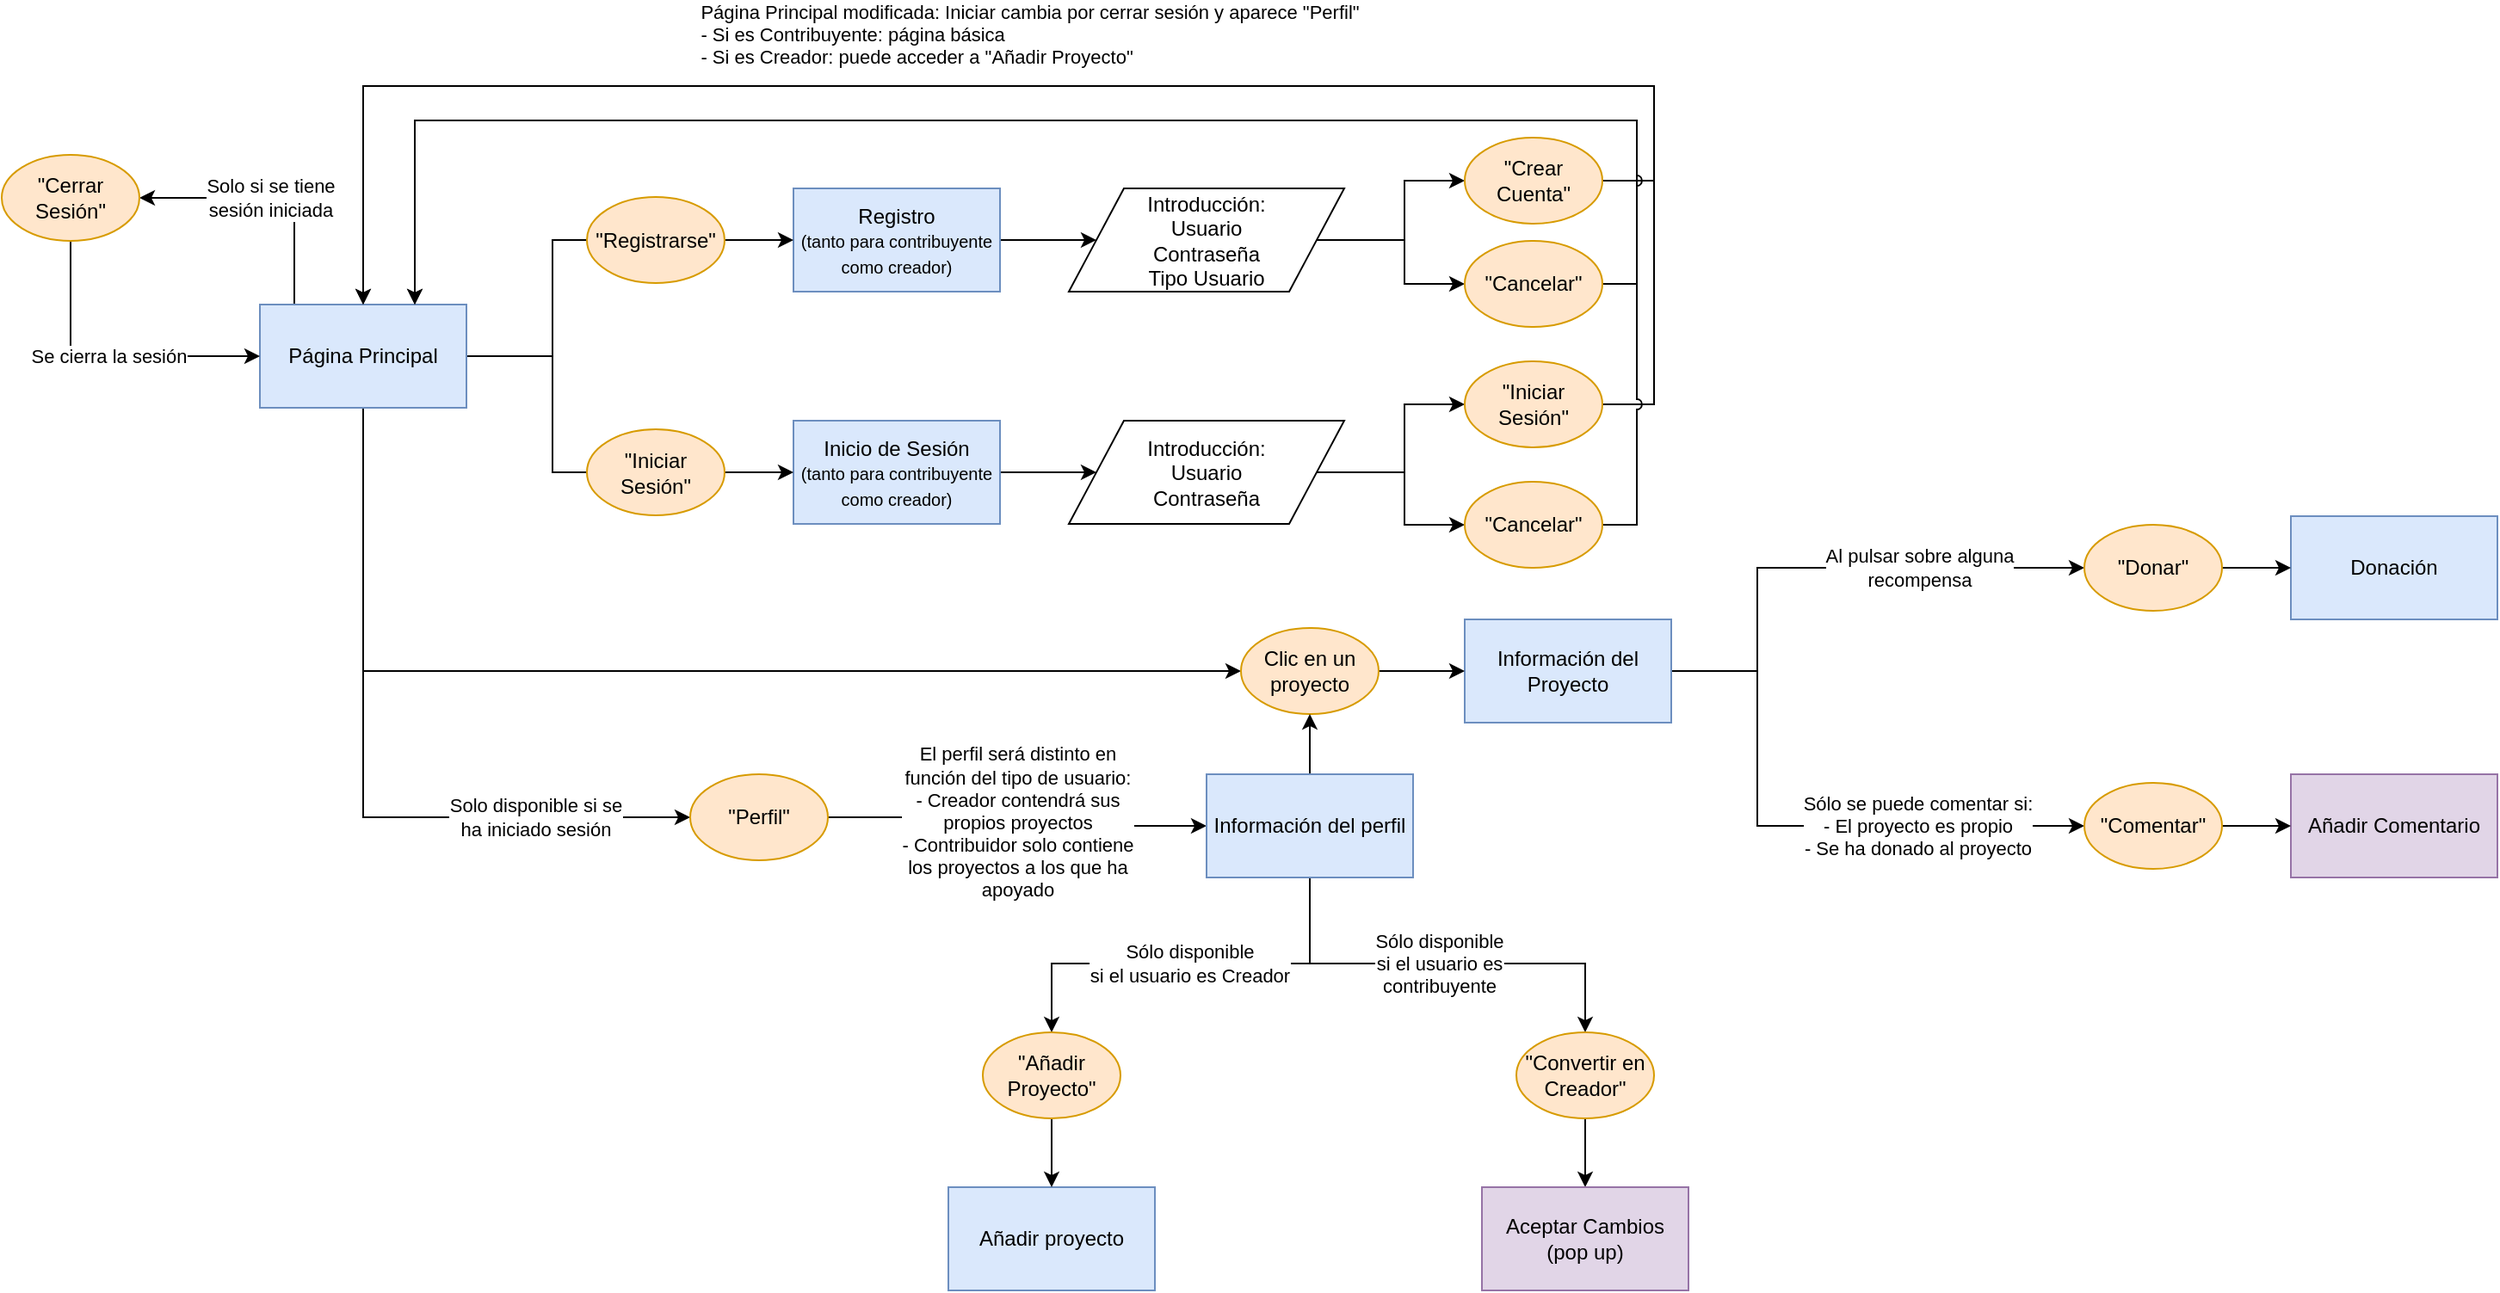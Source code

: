 <mxfile version="12.6.5" type="device"><diagram id="LyRMlXAuwi5BrmJM246L" name="Page-1"><mxGraphModel dx="1205" dy="571" grid="1" gridSize="10" guides="1" tooltips="1" connect="1" arrows="1" fold="1" page="1" pageScale="1" pageWidth="1169" pageHeight="827" math="0" shadow="0"><root><mxCell id="0"/><mxCell id="1" parent="0"/><mxCell id="rYErLndgnH2MM_iDeiRT-12" style="edgeStyle=orthogonalEdgeStyle;rounded=0;orthogonalLoop=1;jettySize=auto;html=1;entryX=1;entryY=0.5;entryDx=0;entryDy=0;" parent="1" source="rYErLndgnH2MM_iDeiRT-1" target="rYErLndgnH2MM_iDeiRT-10" edge="1"><mxGeometry relative="1" as="geometry"><Array as="points"><mxPoint x="390" y="257"/><mxPoint x="390" y="190"/></Array></mxGeometry></mxCell><mxCell id="rYErLndgnH2MM_iDeiRT-13" style="edgeStyle=orthogonalEdgeStyle;rounded=0;orthogonalLoop=1;jettySize=auto;html=1;entryX=1;entryY=0.5;entryDx=0;entryDy=0;" parent="1" source="rYErLndgnH2MM_iDeiRT-1" target="rYErLndgnH2MM_iDeiRT-9" edge="1"><mxGeometry relative="1" as="geometry"><Array as="points"><mxPoint x="390" y="257"/><mxPoint x="390" y="325"/></Array></mxGeometry></mxCell><mxCell id="rYErLndgnH2MM_iDeiRT-34" style="edgeStyle=orthogonalEdgeStyle;rounded=0;orthogonalLoop=1;jettySize=auto;html=1;entryX=0;entryY=0.5;entryDx=0;entryDy=0;" parent="1" source="rYErLndgnH2MM_iDeiRT-1" target="rYErLndgnH2MM_iDeiRT-33" edge="1"><mxGeometry relative="1" as="geometry"><Array as="points"><mxPoint x="280" y="440"/></Array></mxGeometry></mxCell><mxCell id="rYErLndgnH2MM_iDeiRT-39" value="Solo si se tiene&lt;br&gt;sesión iniciada" style="edgeStyle=orthogonalEdgeStyle;rounded=0;orthogonalLoop=1;jettySize=auto;html=1;entryX=1;entryY=0.5;entryDx=0;entryDy=0;" parent="1" source="rYErLndgnH2MM_iDeiRT-1" target="rYErLndgnH2MM_iDeiRT-38" edge="1"><mxGeometry relative="1" as="geometry"><Array as="points"><mxPoint x="240" y="165"/></Array></mxGeometry></mxCell><mxCell id="rYErLndgnH2MM_iDeiRT-42" value="Solo disponible si se&lt;br&gt;ha iniciado sesión" style="edgeStyle=orthogonalEdgeStyle;rounded=0;orthogonalLoop=1;jettySize=auto;html=1;entryX=0;entryY=0.5;entryDx=0;entryDy=0;" parent="1" source="rYErLndgnH2MM_iDeiRT-1" target="rYErLndgnH2MM_iDeiRT-41" edge="1"><mxGeometry x="0.579" relative="1" as="geometry"><Array as="points"><mxPoint x="280" y="525"/></Array><mxPoint as="offset"/></mxGeometry></mxCell><mxCell id="rYErLndgnH2MM_iDeiRT-1" value="Página Principal" style="rounded=0;whiteSpace=wrap;html=1;fillColor=#dae8fc;strokeColor=#6c8ebf;" parent="1" vertex="1"><mxGeometry x="220" y="227" width="120" height="60" as="geometry"/></mxCell><mxCell id="rYErLndgnH2MM_iDeiRT-26" style="edgeStyle=orthogonalEdgeStyle;rounded=0;orthogonalLoop=1;jettySize=auto;html=1;entryX=0;entryY=0.5;entryDx=0;entryDy=0;" parent="1" source="rYErLndgnH2MM_iDeiRT-2" target="rYErLndgnH2MM_iDeiRT-25" edge="1"><mxGeometry relative="1" as="geometry"/></mxCell><mxCell id="rYErLndgnH2MM_iDeiRT-2" value="Inicio de Sesión&lt;br&gt;&lt;span style=&quot;font-size: 10px&quot;&gt;(tanto para contribuyente como creador)&lt;/span&gt;" style="rounded=0;whiteSpace=wrap;html=1;fillColor=#dae8fc;strokeColor=#6c8ebf;" parent="1" vertex="1"><mxGeometry x="530" y="294.5" width="120" height="60" as="geometry"/></mxCell><mxCell id="rYErLndgnH2MM_iDeiRT-3" value="Añadir proyecto" style="rounded=0;whiteSpace=wrap;html=1;fillColor=#dae8fc;strokeColor=#6c8ebf;" parent="1" vertex="1"><mxGeometry x="620" y="740" width="120" height="60" as="geometry"/></mxCell><mxCell id="DrUfShEkg3lK9c2ILYF6-10" value="Al pulsar sobre alguna&lt;br&gt;recompensa" style="edgeStyle=orthogonalEdgeStyle;rounded=0;orthogonalLoop=1;jettySize=auto;html=1;entryX=0;entryY=0.5;entryDx=0;entryDy=0;" edge="1" parent="1" source="rYErLndgnH2MM_iDeiRT-4" target="DrUfShEkg3lK9c2ILYF6-9"><mxGeometry x="0.355" relative="1" as="geometry"><Array as="points"><mxPoint x="1090" y="440"/><mxPoint x="1090" y="380"/></Array><mxPoint as="offset"/></mxGeometry></mxCell><mxCell id="DrUfShEkg3lK9c2ILYF6-15" value="Sólo se puede comentar si:&lt;br&gt;- El proyecto es propio&lt;br&gt;- Se ha donado al proyecto" style="edgeStyle=orthogonalEdgeStyle;rounded=0;orthogonalLoop=1;jettySize=auto;html=1;entryX=0;entryY=0.5;entryDx=0;entryDy=0;" edge="1" parent="1" source="rYErLndgnH2MM_iDeiRT-4" target="DrUfShEkg3lK9c2ILYF6-14"><mxGeometry x="0.412" relative="1" as="geometry"><Array as="points"><mxPoint x="1090" y="440"/><mxPoint x="1090" y="530"/></Array><mxPoint as="offset"/></mxGeometry></mxCell><mxCell id="rYErLndgnH2MM_iDeiRT-4" value="Información del Proyecto" style="rounded=0;whiteSpace=wrap;html=1;fillColor=#dae8fc;strokeColor=#6c8ebf;" parent="1" vertex="1"><mxGeometry x="920.0" y="410" width="120" height="60" as="geometry"/></mxCell><mxCell id="rYErLndgnH2MM_iDeiRT-5" value="Donación" style="rounded=0;whiteSpace=wrap;html=1;fillColor=#dae8fc;strokeColor=#6c8ebf;" parent="1" vertex="1"><mxGeometry x="1400" y="350" width="120" height="60" as="geometry"/></mxCell><mxCell id="rYErLndgnH2MM_iDeiRT-18" style="edgeStyle=orthogonalEdgeStyle;rounded=0;orthogonalLoop=1;jettySize=auto;html=1;entryX=0;entryY=0.5;entryDx=0;entryDy=0;" parent="1" source="rYErLndgnH2MM_iDeiRT-6" target="rYErLndgnH2MM_iDeiRT-17" edge="1"><mxGeometry relative="1" as="geometry"/></mxCell><mxCell id="rYErLndgnH2MM_iDeiRT-6" value="Registro &lt;br&gt;&lt;font style=&quot;font-size: 10px&quot;&gt;(tanto para contribuyente como creador)&lt;/font&gt;" style="rounded=0;whiteSpace=wrap;html=1;fillColor=#dae8fc;strokeColor=#6c8ebf;" parent="1" vertex="1"><mxGeometry x="530" y="159.5" width="120" height="60" as="geometry"/></mxCell><mxCell id="rYErLndgnH2MM_iDeiRT-14" style="edgeStyle=orthogonalEdgeStyle;rounded=0;orthogonalLoop=1;jettySize=auto;html=1;entryX=0;entryY=0.5;entryDx=0;entryDy=0;" parent="1" source="rYErLndgnH2MM_iDeiRT-9" target="rYErLndgnH2MM_iDeiRT-2" edge="1"><mxGeometry relative="1" as="geometry"><Array as="points"/></mxGeometry></mxCell><mxCell id="rYErLndgnH2MM_iDeiRT-9" value="&quot;Iniciar Sesión&quot;" style="ellipse;whiteSpace=wrap;html=1;fillColor=#ffe6cc;strokeColor=#d79b00;" parent="1" vertex="1"><mxGeometry x="410" y="299.5" width="80" height="50" as="geometry"/></mxCell><mxCell id="rYErLndgnH2MM_iDeiRT-15" style="edgeStyle=orthogonalEdgeStyle;rounded=0;orthogonalLoop=1;jettySize=auto;html=1;" parent="1" source="rYErLndgnH2MM_iDeiRT-10" target="rYErLndgnH2MM_iDeiRT-6" edge="1"><mxGeometry relative="1" as="geometry"/></mxCell><mxCell id="rYErLndgnH2MM_iDeiRT-10" value="&quot;Registrarse&quot;" style="ellipse;whiteSpace=wrap;html=1;fillColor=#ffe6cc;strokeColor=#d79b00;" parent="1" vertex="1"><mxGeometry x="410" y="164.5" width="80" height="50" as="geometry"/></mxCell><mxCell id="rYErLndgnH2MM_iDeiRT-20" style="edgeStyle=orthogonalEdgeStyle;rounded=0;orthogonalLoop=1;jettySize=auto;html=1;entryX=0;entryY=0.5;entryDx=0;entryDy=0;" parent="1" source="rYErLndgnH2MM_iDeiRT-17" target="rYErLndgnH2MM_iDeiRT-19" edge="1"><mxGeometry relative="1" as="geometry"/></mxCell><mxCell id="rYErLndgnH2MM_iDeiRT-22" style="edgeStyle=orthogonalEdgeStyle;rounded=0;orthogonalLoop=1;jettySize=auto;html=1;entryX=0;entryY=0.5;entryDx=0;entryDy=0;" parent="1" source="rYErLndgnH2MM_iDeiRT-17" target="rYErLndgnH2MM_iDeiRT-21" edge="1"><mxGeometry relative="1" as="geometry"/></mxCell><mxCell id="rYErLndgnH2MM_iDeiRT-17" value="Introducción:&lt;br&gt;Usuario&lt;br&gt;Contraseña&lt;br&gt;Tipo Usuario" style="shape=parallelogram;perimeter=parallelogramPerimeter;whiteSpace=wrap;html=1;" parent="1" vertex="1"><mxGeometry x="690" y="159.5" width="160" height="60" as="geometry"/></mxCell><mxCell id="rYErLndgnH2MM_iDeiRT-23" style="edgeStyle=orthogonalEdgeStyle;rounded=0;orthogonalLoop=1;jettySize=auto;html=1;entryX=0.5;entryY=0;entryDx=0;entryDy=0;" parent="1" source="rYErLndgnH2MM_iDeiRT-19" target="rYErLndgnH2MM_iDeiRT-1" edge="1"><mxGeometry relative="1" as="geometry"><Array as="points"><mxPoint x="1030" y="155"/><mxPoint x="1030" y="100"/><mxPoint x="280" y="100"/></Array></mxGeometry></mxCell><mxCell id="rYErLndgnH2MM_iDeiRT-19" value="&quot;Crear Cuenta&quot;" style="ellipse;whiteSpace=wrap;html=1;fillColor=#ffe6cc;strokeColor=#d79b00;" parent="1" vertex="1"><mxGeometry x="920" y="130" width="80" height="50" as="geometry"/></mxCell><mxCell id="rYErLndgnH2MM_iDeiRT-24" style="edgeStyle=orthogonalEdgeStyle;rounded=0;orthogonalLoop=1;jettySize=auto;html=1;" parent="1" source="rYErLndgnH2MM_iDeiRT-21" edge="1"><mxGeometry relative="1" as="geometry"><mxPoint x="310" y="227" as="targetPoint"/><Array as="points"><mxPoint x="1020" y="215"/><mxPoint x="1020" y="120"/><mxPoint x="310" y="120"/><mxPoint x="310" y="227"/></Array></mxGeometry></mxCell><mxCell id="rYErLndgnH2MM_iDeiRT-21" value="&quot;Cancelar&quot;" style="ellipse;whiteSpace=wrap;html=1;fillColor=#ffe6cc;strokeColor=#d79b00;" parent="1" vertex="1"><mxGeometry x="920" y="190" width="80" height="50" as="geometry"/></mxCell><mxCell id="rYErLndgnH2MM_iDeiRT-28" style="edgeStyle=orthogonalEdgeStyle;rounded=0;orthogonalLoop=1;jettySize=auto;html=1;entryX=0;entryY=0.5;entryDx=0;entryDy=0;" parent="1" source="rYErLndgnH2MM_iDeiRT-25" target="rYErLndgnH2MM_iDeiRT-27" edge="1"><mxGeometry relative="1" as="geometry"/></mxCell><mxCell id="rYErLndgnH2MM_iDeiRT-30" style="edgeStyle=orthogonalEdgeStyle;rounded=0;orthogonalLoop=1;jettySize=auto;html=1;entryX=0;entryY=0.5;entryDx=0;entryDy=0;" parent="1" source="rYErLndgnH2MM_iDeiRT-25" target="rYErLndgnH2MM_iDeiRT-29" edge="1"><mxGeometry relative="1" as="geometry"/></mxCell><mxCell id="rYErLndgnH2MM_iDeiRT-25" value="Introducción:&lt;br&gt;Usuario&lt;br&gt;Contraseña" style="shape=parallelogram;perimeter=parallelogramPerimeter;whiteSpace=wrap;html=1;" parent="1" vertex="1"><mxGeometry x="690" y="294.5" width="160" height="60" as="geometry"/></mxCell><mxCell id="rYErLndgnH2MM_iDeiRT-31" style="edgeStyle=orthogonalEdgeStyle;rounded=0;orthogonalLoop=1;jettySize=auto;html=1;entryX=0.5;entryY=0;entryDx=0;entryDy=0;" parent="1" source="rYErLndgnH2MM_iDeiRT-27" target="rYErLndgnH2MM_iDeiRT-1" edge="1"><mxGeometry relative="1" as="geometry"><Array as="points"><mxPoint x="1030" y="285"/><mxPoint x="1030" y="100"/><mxPoint x="280" y="100"/></Array></mxGeometry></mxCell><mxCell id="rYErLndgnH2MM_iDeiRT-27" value="&quot;Iniciar Sesión&quot;" style="ellipse;whiteSpace=wrap;html=1;fillColor=#ffe6cc;strokeColor=#d79b00;" parent="1" vertex="1"><mxGeometry x="920" y="260" width="80" height="50" as="geometry"/></mxCell><mxCell id="rYErLndgnH2MM_iDeiRT-32" value="&lt;div style=&quot;text-align: left&quot;&gt;Página Principal modificada: Iniciar cambia por cerrar sesión y aparece &quot;Perfil&quot;&lt;/div&gt;&lt;div style=&quot;text-align: left&quot;&gt;- Si es Contribuyente: página básica&lt;/div&gt;&lt;div style=&quot;text-align: left&quot;&gt;- Si es Creador: puede acceder a &quot;Añadir Proyecto&quot;&lt;/div&gt;" style="edgeStyle=orthogonalEdgeStyle;rounded=0;orthogonalLoop=1;jettySize=auto;html=1;entryX=0.75;entryY=0;entryDx=0;entryDy=0;jumpStyle=arc;" parent="1" source="rYErLndgnH2MM_iDeiRT-29" target="rYErLndgnH2MM_iDeiRT-1" edge="1"><mxGeometry x="0.134" y="-50" relative="1" as="geometry"><Array as="points"><mxPoint x="1020" y="355"/><mxPoint x="1020" y="120"/><mxPoint x="310" y="120"/></Array><mxPoint as="offset"/></mxGeometry></mxCell><mxCell id="rYErLndgnH2MM_iDeiRT-29" value="&quot;Cancelar&quot;" style="ellipse;whiteSpace=wrap;html=1;fillColor=#ffe6cc;strokeColor=#d79b00;" parent="1" vertex="1"><mxGeometry x="920" y="330" width="80" height="50" as="geometry"/></mxCell><mxCell id="rYErLndgnH2MM_iDeiRT-37" style="edgeStyle=orthogonalEdgeStyle;rounded=0;orthogonalLoop=1;jettySize=auto;html=1;entryX=0;entryY=0.5;entryDx=0;entryDy=0;" parent="1" source="rYErLndgnH2MM_iDeiRT-33" target="rYErLndgnH2MM_iDeiRT-4" edge="1"><mxGeometry relative="1" as="geometry"/></mxCell><mxCell id="rYErLndgnH2MM_iDeiRT-33" value="Clic en un proyecto" style="ellipse;whiteSpace=wrap;html=1;fillColor=#ffe6cc;strokeColor=#d79b00;" parent="1" vertex="1"><mxGeometry x="790" y="415" width="80" height="50" as="geometry"/></mxCell><mxCell id="rYErLndgnH2MM_iDeiRT-40" value="Se cierra la sesión" style="edgeStyle=orthogonalEdgeStyle;rounded=0;orthogonalLoop=1;jettySize=auto;html=1;entryX=0;entryY=0.5;entryDx=0;entryDy=0;" parent="1" source="rYErLndgnH2MM_iDeiRT-38" target="rYErLndgnH2MM_iDeiRT-1" edge="1"><mxGeometry relative="1" as="geometry"><Array as="points"><mxPoint x="110" y="257"/></Array></mxGeometry></mxCell><mxCell id="rYErLndgnH2MM_iDeiRT-38" value="&quot;Cerrar Sesión&quot;" style="ellipse;whiteSpace=wrap;html=1;fillColor=#ffe6cc;strokeColor=#d79b00;" parent="1" vertex="1"><mxGeometry x="70" y="140" width="80" height="50" as="geometry"/></mxCell><mxCell id="rYErLndgnH2MM_iDeiRT-44" value="El perfil será distinto en&lt;br&gt;función del tipo de usuario:&lt;br&gt;- Creador contendrá sus&lt;br&gt;propios proyectos&lt;br&gt;- Contribuidor solo contiene&lt;br&gt;los proyectos a los que ha&lt;br&gt;apoyado" style="edgeStyle=orthogonalEdgeStyle;rounded=0;orthogonalLoop=1;jettySize=auto;html=1;entryX=0;entryY=0.5;entryDx=0;entryDy=0;" parent="1" source="rYErLndgnH2MM_iDeiRT-41" target="rYErLndgnH2MM_iDeiRT-43" edge="1"><mxGeometry relative="1" as="geometry"/></mxCell><mxCell id="rYErLndgnH2MM_iDeiRT-41" value="&quot;Perfil&quot;" style="ellipse;whiteSpace=wrap;html=1;fillColor=#ffe6cc;strokeColor=#d79b00;" parent="1" vertex="1"><mxGeometry x="470" y="500" width="80" height="50" as="geometry"/></mxCell><mxCell id="rYErLndgnH2MM_iDeiRT-45" style="edgeStyle=orthogonalEdgeStyle;rounded=0;orthogonalLoop=1;jettySize=auto;html=1;entryX=0.5;entryY=1;entryDx=0;entryDy=0;" parent="1" source="rYErLndgnH2MM_iDeiRT-43" target="rYErLndgnH2MM_iDeiRT-33" edge="1"><mxGeometry relative="1" as="geometry"><Array as="points"><mxPoint x="830" y="480"/><mxPoint x="830" y="480"/></Array></mxGeometry></mxCell><mxCell id="DrUfShEkg3lK9c2ILYF6-3" value="Sólo disponible&lt;br&gt;si el usuario es Creador" style="edgeStyle=orthogonalEdgeStyle;rounded=0;orthogonalLoop=1;jettySize=auto;html=1;entryX=0.5;entryY=0;entryDx=0;entryDy=0;exitX=0.5;exitY=1;exitDx=0;exitDy=0;" edge="1" parent="1" source="rYErLndgnH2MM_iDeiRT-43" target="DrUfShEkg3lK9c2ILYF6-2"><mxGeometry relative="1" as="geometry"><mxPoint x="680" y="590" as="sourcePoint"/><Array as="points"><mxPoint x="830" y="610"/><mxPoint x="680" y="610"/></Array></mxGeometry></mxCell><mxCell id="DrUfShEkg3lK9c2ILYF6-6" value="Sólo disponible&lt;br&gt;si el usuario es&lt;br&gt;contribuyente" style="edgeStyle=orthogonalEdgeStyle;rounded=0;orthogonalLoop=1;jettySize=auto;html=1;entryX=0.5;entryY=0;entryDx=0;entryDy=0;" edge="1" parent="1" source="rYErLndgnH2MM_iDeiRT-43" target="DrUfShEkg3lK9c2ILYF6-5"><mxGeometry relative="1" as="geometry"><Array as="points"><mxPoint x="830" y="610"/><mxPoint x="990" y="610"/></Array></mxGeometry></mxCell><mxCell id="rYErLndgnH2MM_iDeiRT-43" value="Información del perfil" style="rounded=0;whiteSpace=wrap;html=1;fillColor=#dae8fc;strokeColor=#6c8ebf;" parent="1" vertex="1"><mxGeometry x="770.0" y="500" width="120" height="60" as="geometry"/></mxCell><mxCell id="DrUfShEkg3lK9c2ILYF6-4" style="edgeStyle=orthogonalEdgeStyle;rounded=0;orthogonalLoop=1;jettySize=auto;html=1;entryX=0.5;entryY=0;entryDx=0;entryDy=0;" edge="1" parent="1" source="DrUfShEkg3lK9c2ILYF6-2" target="rYErLndgnH2MM_iDeiRT-3"><mxGeometry relative="1" as="geometry"/></mxCell><mxCell id="DrUfShEkg3lK9c2ILYF6-2" value="&quot;Añadir Proyecto&quot;" style="ellipse;whiteSpace=wrap;html=1;fillColor=#ffe6cc;strokeColor=#d79b00;" vertex="1" parent="1"><mxGeometry x="640" y="650" width="80" height="50" as="geometry"/></mxCell><mxCell id="DrUfShEkg3lK9c2ILYF6-8" style="edgeStyle=orthogonalEdgeStyle;rounded=0;orthogonalLoop=1;jettySize=auto;html=1;entryX=0.5;entryY=0;entryDx=0;entryDy=0;" edge="1" parent="1" source="DrUfShEkg3lK9c2ILYF6-5" target="DrUfShEkg3lK9c2ILYF6-7"><mxGeometry relative="1" as="geometry"/></mxCell><mxCell id="DrUfShEkg3lK9c2ILYF6-5" value="&quot;Convertir en Creador&quot;" style="ellipse;whiteSpace=wrap;html=1;fillColor=#ffe6cc;strokeColor=#d79b00;" vertex="1" parent="1"><mxGeometry x="950" y="650" width="80" height="50" as="geometry"/></mxCell><mxCell id="DrUfShEkg3lK9c2ILYF6-7" value="Aceptar Cambios&lt;br&gt;(pop up)" style="rounded=0;whiteSpace=wrap;html=1;fillColor=#e1d5e7;strokeColor=#9673a6;" vertex="1" parent="1"><mxGeometry x="930" y="740" width="120" height="60" as="geometry"/></mxCell><mxCell id="DrUfShEkg3lK9c2ILYF6-11" style="edgeStyle=orthogonalEdgeStyle;rounded=0;orthogonalLoop=1;jettySize=auto;html=1;entryX=0;entryY=0.5;entryDx=0;entryDy=0;" edge="1" parent="1" source="DrUfShEkg3lK9c2ILYF6-9" target="rYErLndgnH2MM_iDeiRT-5"><mxGeometry relative="1" as="geometry"/></mxCell><mxCell id="DrUfShEkg3lK9c2ILYF6-9" value="&quot;Donar&quot;" style="ellipse;whiteSpace=wrap;html=1;fillColor=#ffe6cc;strokeColor=#d79b00;" vertex="1" parent="1"><mxGeometry x="1280" y="355" width="80" height="50" as="geometry"/></mxCell><mxCell id="DrUfShEkg3lK9c2ILYF6-12" value="Añadir Comentario" style="rounded=0;whiteSpace=wrap;html=1;fillColor=#e1d5e7;strokeColor=#9673a6;" vertex="1" parent="1"><mxGeometry x="1400" y="500" width="120" height="60" as="geometry"/></mxCell><mxCell id="DrUfShEkg3lK9c2ILYF6-13" style="edgeStyle=orthogonalEdgeStyle;rounded=0;orthogonalLoop=1;jettySize=auto;html=1;entryX=0;entryY=0.5;entryDx=0;entryDy=0;" edge="1" parent="1" source="DrUfShEkg3lK9c2ILYF6-14" target="DrUfShEkg3lK9c2ILYF6-12"><mxGeometry relative="1" as="geometry"/></mxCell><mxCell id="DrUfShEkg3lK9c2ILYF6-14" value="&quot;Comentar&quot;" style="ellipse;whiteSpace=wrap;html=1;fillColor=#ffe6cc;strokeColor=#d79b00;" vertex="1" parent="1"><mxGeometry x="1280" y="505" width="80" height="50" as="geometry"/></mxCell></root></mxGraphModel></diagram></mxfile>